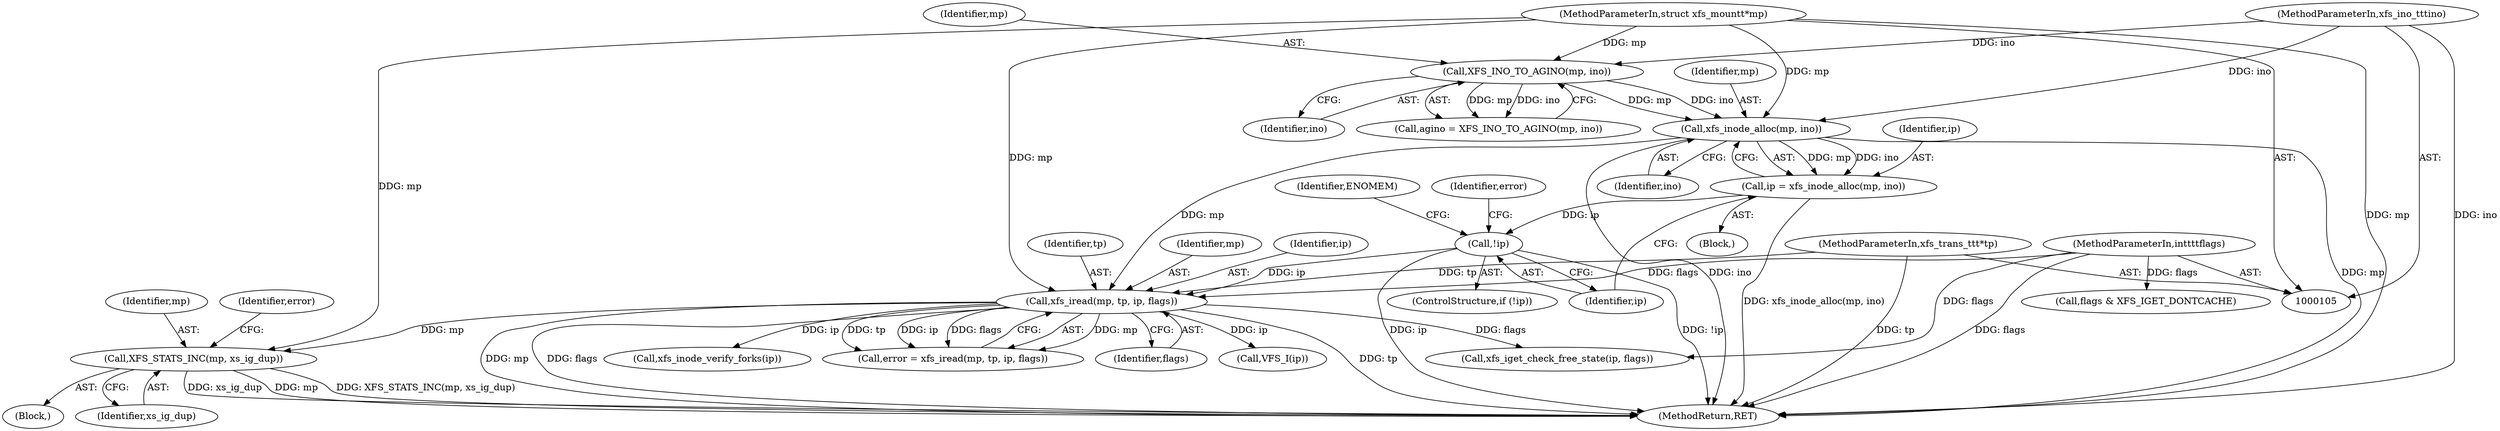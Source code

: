 digraph "0_linux_afca6c5b2595fc44383919fba740c194b0b76aff_0@pointer" {
"1000233" [label="(Call,XFS_STATS_INC(mp, xs_ig_dup))"];
"1000136" [label="(Call,xfs_iread(mp, tp, ip, flags))"];
"1000125" [label="(Call,xfs_inode_alloc(mp, ino))"];
"1000119" [label="(Call,XFS_INO_TO_AGINO(mp, ino))"];
"1000106" [label="(MethodParameterIn,struct xfs_mount\t*mp)"];
"1000109" [label="(MethodParameterIn,xfs_ino_t\t\tino)"];
"1000108" [label="(MethodParameterIn,xfs_trans_t\t\t*tp)"];
"1000129" [label="(Call,!ip)"];
"1000123" [label="(Call,ip = xfs_inode_alloc(mp, ino))"];
"1000111" [label="(MethodParameterIn,int\t\t\tflags)"];
"1000158" [label="(Call,xfs_iget_check_free_state(ip, flags))"];
"1000113" [label="(Block,)"];
"1000227" [label="(Block,)"];
"1000106" [label="(MethodParameterIn,struct xfs_mount\t*mp)"];
"1000126" [label="(Identifier,mp)"];
"1000146" [label="(Call,xfs_inode_verify_forks(ip))"];
"1000108" [label="(MethodParameterIn,xfs_trans_t\t\t*tp)"];
"1000234" [label="(Identifier,mp)"];
"1000123" [label="(Call,ip = xfs_inode_alloc(mp, ino))"];
"1000138" [label="(Identifier,tp)"];
"1000235" [label="(Identifier,xs_ig_dup)"];
"1000130" [label="(Identifier,ip)"];
"1000134" [label="(Call,error = xfs_iread(mp, tp, ip, flags))"];
"1000111" [label="(MethodParameterIn,int\t\t\tflags)"];
"1000140" [label="(Identifier,flags)"];
"1000233" [label="(Call,XFS_STATS_INC(mp, xs_ig_dup))"];
"1000135" [label="(Identifier,error)"];
"1000237" [label="(Identifier,error)"];
"1000137" [label="(Identifier,mp)"];
"1000125" [label="(Call,xfs_inode_alloc(mp, ino))"];
"1000121" [label="(Identifier,ino)"];
"1000133" [label="(Identifier,ENOMEM)"];
"1000120" [label="(Identifier,mp)"];
"1000186" [label="(Call,flags & XFS_IGET_DONTCACHE)"];
"1000136" [label="(Call,xfs_iread(mp, tp, ip, flags))"];
"1000117" [label="(Call,agino = XFS_INO_TO_AGINO(mp, ino))"];
"1000139" [label="(Identifier,ip)"];
"1000129" [label="(Call,!ip)"];
"1000267" [label="(Call,VFS_I(ip))"];
"1000119" [label="(Call,XFS_INO_TO_AGINO(mp, ino))"];
"1000273" [label="(MethodReturn,RET)"];
"1000127" [label="(Identifier,ino)"];
"1000109" [label="(MethodParameterIn,xfs_ino_t\t\tino)"];
"1000128" [label="(ControlStructure,if (!ip))"];
"1000124" [label="(Identifier,ip)"];
"1000233" -> "1000227"  [label="AST: "];
"1000233" -> "1000235"  [label="CFG: "];
"1000234" -> "1000233"  [label="AST: "];
"1000235" -> "1000233"  [label="AST: "];
"1000237" -> "1000233"  [label="CFG: "];
"1000233" -> "1000273"  [label="DDG: XFS_STATS_INC(mp, xs_ig_dup)"];
"1000233" -> "1000273"  [label="DDG: xs_ig_dup"];
"1000233" -> "1000273"  [label="DDG: mp"];
"1000136" -> "1000233"  [label="DDG: mp"];
"1000106" -> "1000233"  [label="DDG: mp"];
"1000136" -> "1000134"  [label="AST: "];
"1000136" -> "1000140"  [label="CFG: "];
"1000137" -> "1000136"  [label="AST: "];
"1000138" -> "1000136"  [label="AST: "];
"1000139" -> "1000136"  [label="AST: "];
"1000140" -> "1000136"  [label="AST: "];
"1000134" -> "1000136"  [label="CFG: "];
"1000136" -> "1000273"  [label="DDG: flags"];
"1000136" -> "1000273"  [label="DDG: tp"];
"1000136" -> "1000273"  [label="DDG: mp"];
"1000136" -> "1000134"  [label="DDG: mp"];
"1000136" -> "1000134"  [label="DDG: tp"];
"1000136" -> "1000134"  [label="DDG: ip"];
"1000136" -> "1000134"  [label="DDG: flags"];
"1000125" -> "1000136"  [label="DDG: mp"];
"1000106" -> "1000136"  [label="DDG: mp"];
"1000108" -> "1000136"  [label="DDG: tp"];
"1000129" -> "1000136"  [label="DDG: ip"];
"1000111" -> "1000136"  [label="DDG: flags"];
"1000136" -> "1000146"  [label="DDG: ip"];
"1000136" -> "1000158"  [label="DDG: flags"];
"1000136" -> "1000267"  [label="DDG: ip"];
"1000125" -> "1000123"  [label="AST: "];
"1000125" -> "1000127"  [label="CFG: "];
"1000126" -> "1000125"  [label="AST: "];
"1000127" -> "1000125"  [label="AST: "];
"1000123" -> "1000125"  [label="CFG: "];
"1000125" -> "1000273"  [label="DDG: mp"];
"1000125" -> "1000273"  [label="DDG: ino"];
"1000125" -> "1000123"  [label="DDG: mp"];
"1000125" -> "1000123"  [label="DDG: ino"];
"1000119" -> "1000125"  [label="DDG: mp"];
"1000119" -> "1000125"  [label="DDG: ino"];
"1000106" -> "1000125"  [label="DDG: mp"];
"1000109" -> "1000125"  [label="DDG: ino"];
"1000119" -> "1000117"  [label="AST: "];
"1000119" -> "1000121"  [label="CFG: "];
"1000120" -> "1000119"  [label="AST: "];
"1000121" -> "1000119"  [label="AST: "];
"1000117" -> "1000119"  [label="CFG: "];
"1000119" -> "1000117"  [label="DDG: mp"];
"1000119" -> "1000117"  [label="DDG: ino"];
"1000106" -> "1000119"  [label="DDG: mp"];
"1000109" -> "1000119"  [label="DDG: ino"];
"1000106" -> "1000105"  [label="AST: "];
"1000106" -> "1000273"  [label="DDG: mp"];
"1000109" -> "1000105"  [label="AST: "];
"1000109" -> "1000273"  [label="DDG: ino"];
"1000108" -> "1000105"  [label="AST: "];
"1000108" -> "1000273"  [label="DDG: tp"];
"1000129" -> "1000128"  [label="AST: "];
"1000129" -> "1000130"  [label="CFG: "];
"1000130" -> "1000129"  [label="AST: "];
"1000133" -> "1000129"  [label="CFG: "];
"1000135" -> "1000129"  [label="CFG: "];
"1000129" -> "1000273"  [label="DDG: ip"];
"1000129" -> "1000273"  [label="DDG: !ip"];
"1000123" -> "1000129"  [label="DDG: ip"];
"1000123" -> "1000113"  [label="AST: "];
"1000124" -> "1000123"  [label="AST: "];
"1000130" -> "1000123"  [label="CFG: "];
"1000123" -> "1000273"  [label="DDG: xfs_inode_alloc(mp, ino)"];
"1000111" -> "1000105"  [label="AST: "];
"1000111" -> "1000273"  [label="DDG: flags"];
"1000111" -> "1000158"  [label="DDG: flags"];
"1000111" -> "1000186"  [label="DDG: flags"];
}
